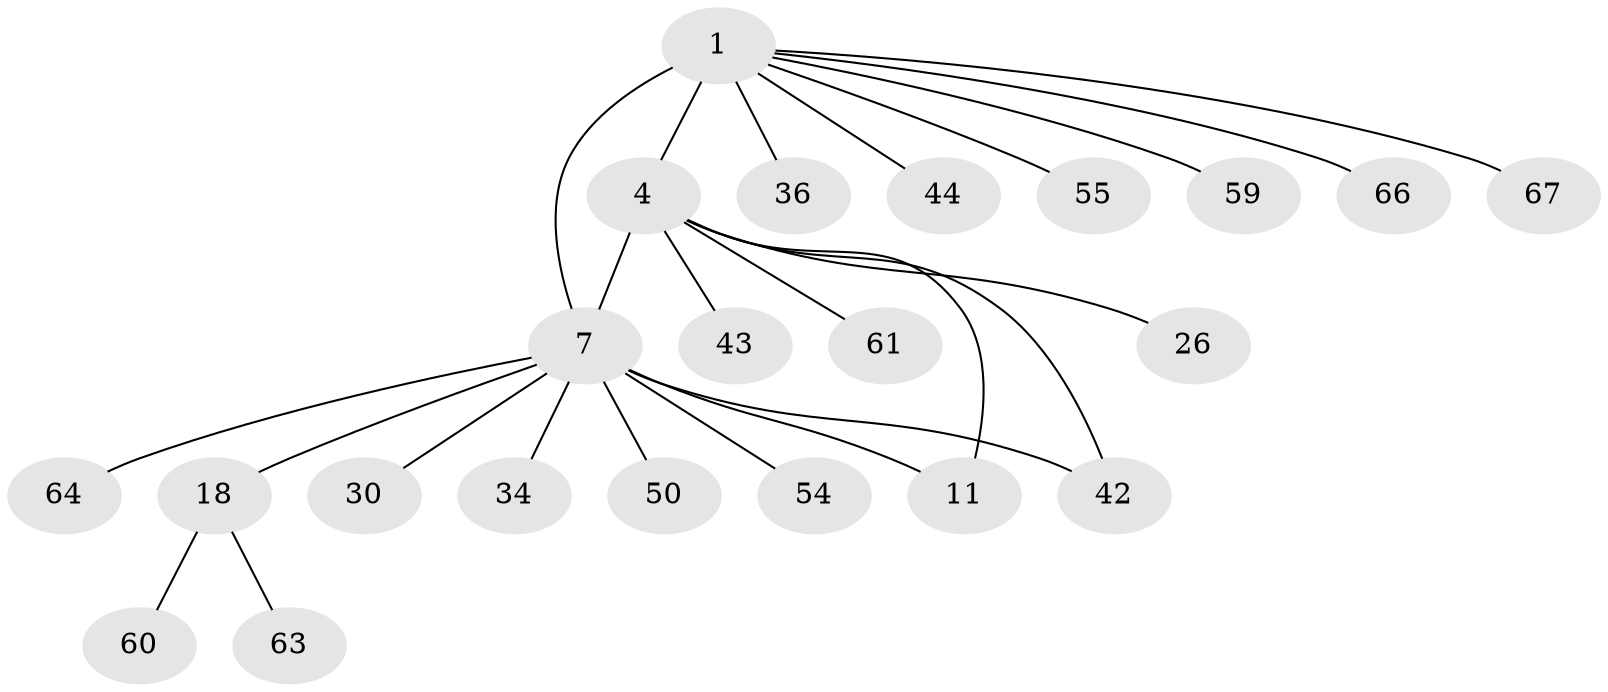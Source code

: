 // original degree distribution, {4: 0.08108108108108109, 6: 0.02702702702702703, 5: 0.06756756756756757, 16: 0.013513513513513514, 3: 0.06756756756756757, 10: 0.013513513513513514, 9: 0.013513513513513514, 1: 0.527027027027027, 2: 0.1891891891891892}
// Generated by graph-tools (version 1.1) at 2025/19/03/04/25 18:19:52]
// undirected, 22 vertices, 24 edges
graph export_dot {
graph [start="1"]
  node [color=gray90,style=filled];
  1 [super="+27+2+45+3"];
  4 [super="+17+16+72+33+24+58+71+20+35+65+56+46+13+5"];
  7 [super="+40+38+32+21+8"];
  11 [super="+37+51+25+39"];
  18 [super="+19+41+62+52"];
  26 [super="+70"];
  30;
  34;
  36;
  42;
  43;
  44;
  50;
  54;
  55;
  59;
  60;
  61;
  63;
  64;
  66;
  67;
  1 -- 66;
  1 -- 44;
  1 -- 55;
  1 -- 4 [weight=4];
  1 -- 36;
  1 -- 7 [weight=2];
  1 -- 59;
  1 -- 67;
  4 -- 7 [weight=7];
  4 -- 61;
  4 -- 42;
  4 -- 26;
  4 -- 43;
  4 -- 11;
  7 -- 50;
  7 -- 64;
  7 -- 34;
  7 -- 42;
  7 -- 11;
  7 -- 18;
  7 -- 54;
  7 -- 30;
  18 -- 60;
  18 -- 63;
}
